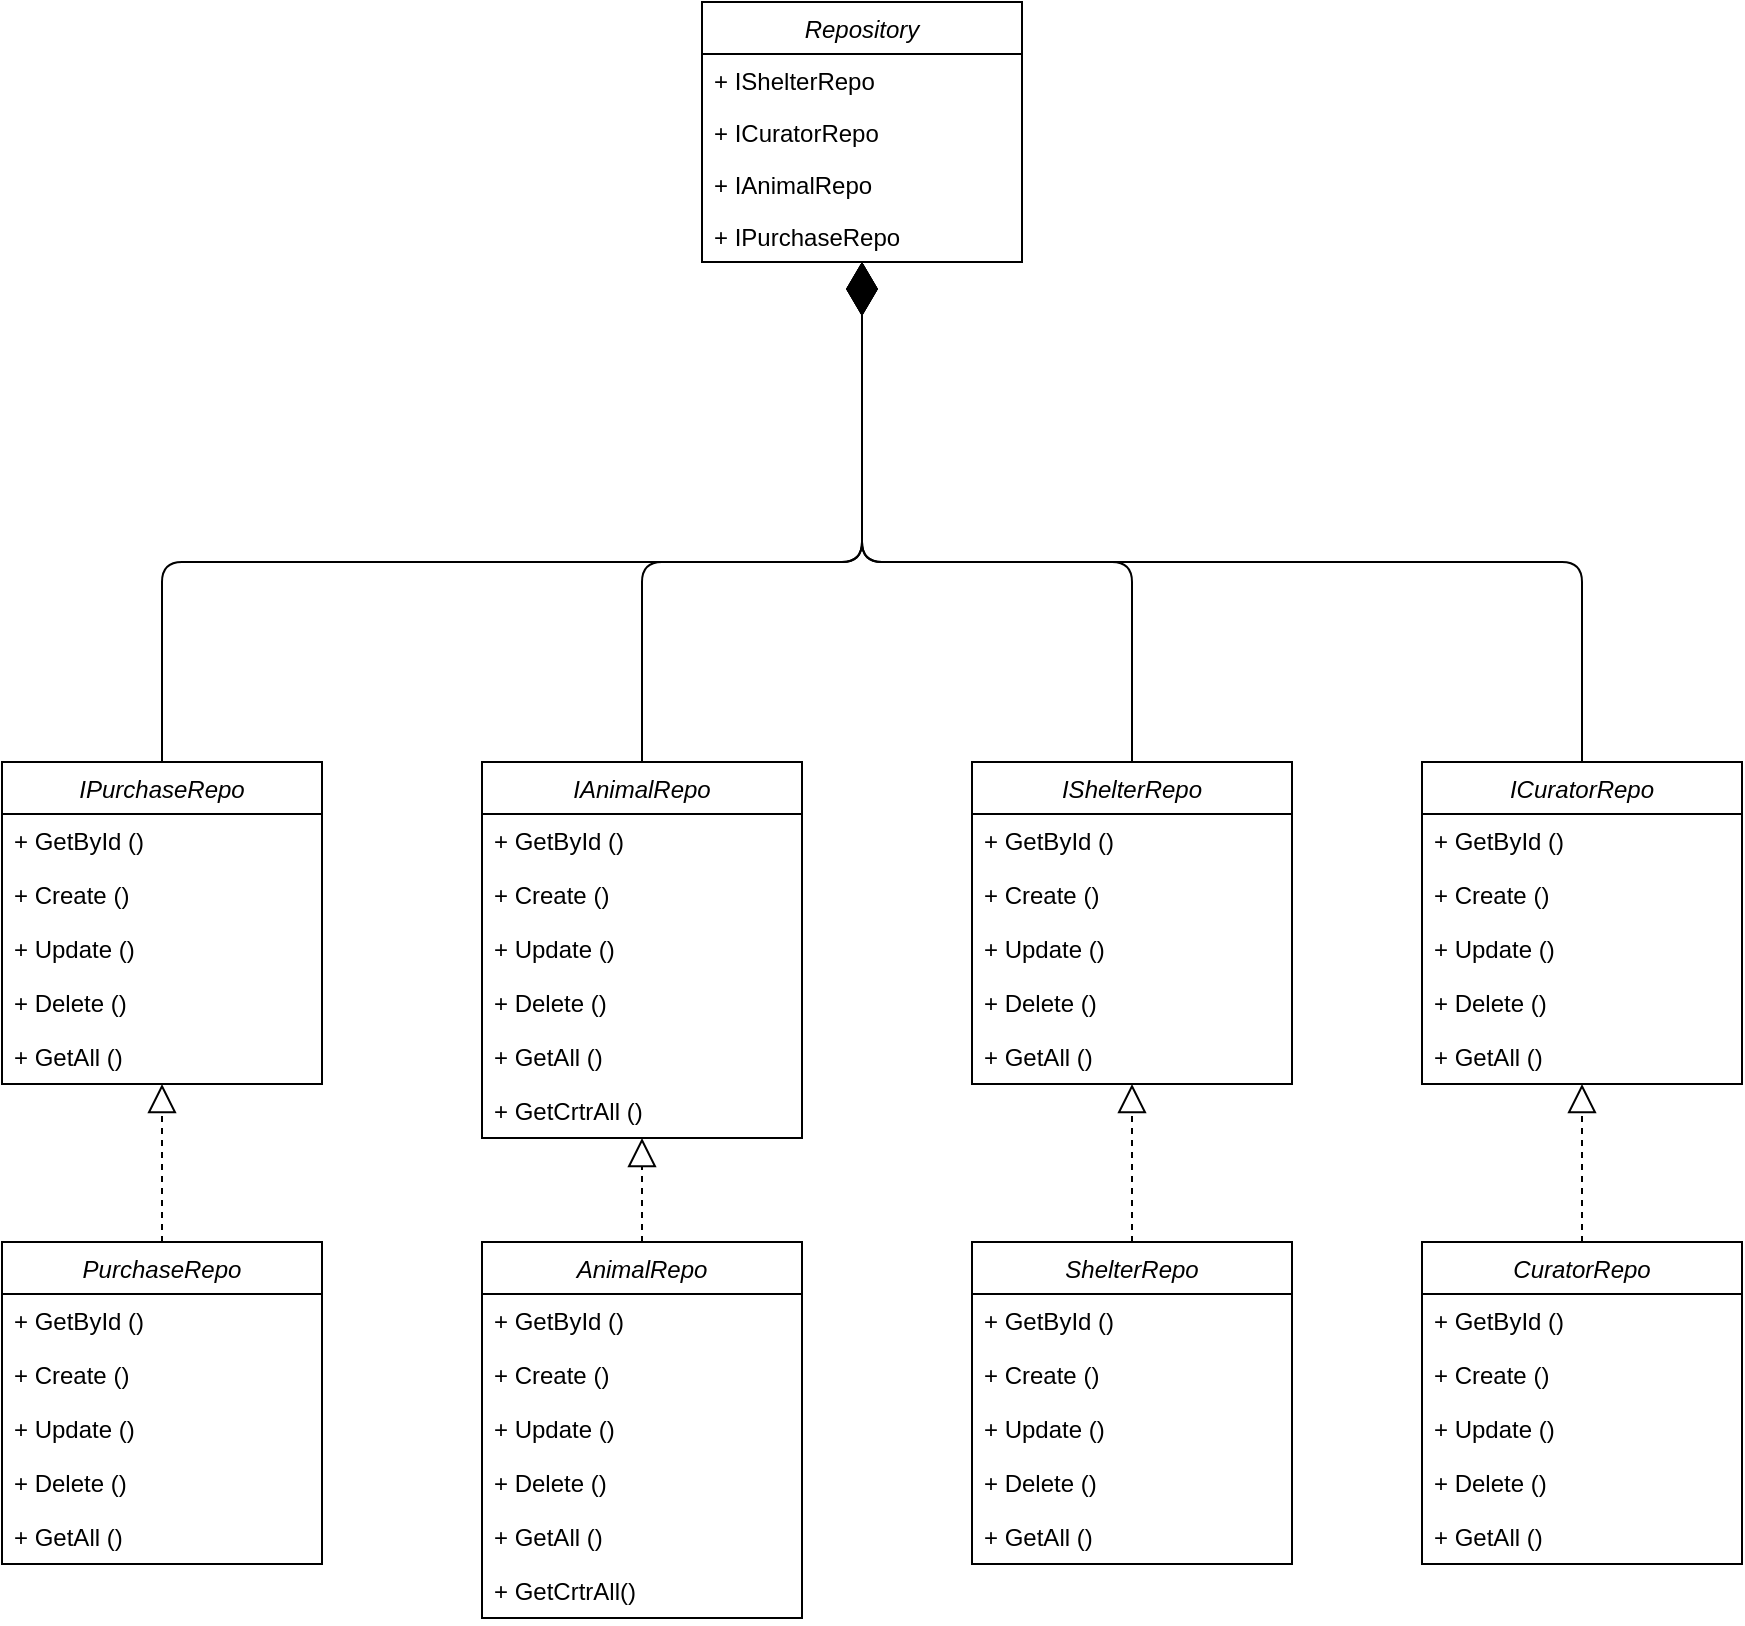 <mxfile version="21.5.0" type="device">
  <diagram id="e6X06jenNM8Ow558dpSg" name="Page-1">
    <mxGraphModel dx="1900" dy="515" grid="1" gridSize="10" guides="1" tooltips="1" connect="1" arrows="1" fold="1" page="1" pageScale="1" pageWidth="850" pageHeight="1100" math="0" shadow="0">
      <root>
        <mxCell id="0" />
        <mxCell id="1" parent="0" />
        <mxCell id="2" value="Repository" style="swimlane;fontStyle=2;align=center;verticalAlign=top;childLayout=stackLayout;horizontal=1;startSize=26;horizontalStack=0;resizeParent=1;resizeLast=0;collapsible=1;marginBottom=0;rounded=0;shadow=0;strokeWidth=1;" parent="1" vertex="1">
          <mxGeometry x="210" y="270" width="160" height="130" as="geometry">
            <mxRectangle x="220" y="120" width="160" height="26" as="alternateBounds" />
          </mxGeometry>
        </mxCell>
        <mxCell id="5" value="+ IShelterRepo" style="text;align=left;verticalAlign=top;spacingLeft=4;spacingRight=4;overflow=hidden;rotatable=0;points=[[0,0.5],[1,0.5]];portConstraint=eastwest;rounded=0;shadow=0;html=0;" parent="2" vertex="1">
          <mxGeometry y="26" width="160" height="26" as="geometry" />
        </mxCell>
        <mxCell id="6" value="+ ICuratorRepo" style="text;align=left;verticalAlign=top;spacingLeft=4;spacingRight=4;overflow=hidden;rotatable=0;points=[[0,0.5],[1,0.5]];portConstraint=eastwest;rounded=0;shadow=0;html=0;" parent="2" vertex="1">
          <mxGeometry y="52" width="160" height="26" as="geometry" />
        </mxCell>
        <mxCell id="7" value="+ IAnimalRepo" style="text;align=left;verticalAlign=top;spacingLeft=4;spacingRight=4;overflow=hidden;rotatable=0;points=[[0,0.5],[1,0.5]];portConstraint=eastwest;rounded=0;shadow=0;html=0;" parent="2" vertex="1">
          <mxGeometry y="78" width="160" height="26" as="geometry" />
        </mxCell>
        <mxCell id="p2hM-GvdUSUydcueN7cy-118" value="+ IPurchaseRepo" style="text;align=left;verticalAlign=top;spacingLeft=4;spacingRight=4;overflow=hidden;rotatable=0;points=[[0,0.5],[1,0.5]];portConstraint=eastwest;rounded=0;shadow=0;html=0;" parent="2" vertex="1">
          <mxGeometry y="104" width="160" height="26" as="geometry" />
        </mxCell>
        <mxCell id="40" value="IShelterRepo" style="swimlane;fontStyle=2;align=center;verticalAlign=top;childLayout=stackLayout;horizontal=1;startSize=26;horizontalStack=0;resizeParent=1;resizeLast=0;collapsible=1;marginBottom=0;rounded=0;shadow=0;strokeWidth=1;" parent="1" vertex="1">
          <mxGeometry x="345" y="650" width="160" height="161" as="geometry">
            <mxRectangle x="220" y="120" width="160" height="26" as="alternateBounds" />
          </mxGeometry>
        </mxCell>
        <mxCell id="41" value="+ GetById ()" style="text;align=left;verticalAlign=top;spacingLeft=4;spacingRight=4;overflow=hidden;rotatable=0;points=[[0,0.5],[1,0.5]];portConstraint=eastwest;rounded=0;shadow=0;html=0;" parent="40" vertex="1">
          <mxGeometry y="26" width="160" height="27" as="geometry" />
        </mxCell>
        <mxCell id="45" value="+ Create ()" style="text;align=left;verticalAlign=top;spacingLeft=4;spacingRight=4;overflow=hidden;rotatable=0;points=[[0,0.5],[1,0.5]];portConstraint=eastwest;rounded=0;shadow=0;html=0;" parent="40" vertex="1">
          <mxGeometry y="53" width="160" height="27" as="geometry" />
        </mxCell>
        <mxCell id="44" value="+ Update ()" style="text;align=left;verticalAlign=top;spacingLeft=4;spacingRight=4;overflow=hidden;rotatable=0;points=[[0,0.5],[1,0.5]];portConstraint=eastwest;rounded=0;shadow=0;html=0;" parent="40" vertex="1">
          <mxGeometry y="80" width="160" height="27" as="geometry" />
        </mxCell>
        <mxCell id="43" value="+ Delete ()" style="text;align=left;verticalAlign=top;spacingLeft=4;spacingRight=4;overflow=hidden;rotatable=0;points=[[0,0.5],[1,0.5]];portConstraint=eastwest;rounded=0;shadow=0;html=0;" parent="40" vertex="1">
          <mxGeometry y="107" width="160" height="27" as="geometry" />
        </mxCell>
        <mxCell id="46" value="+ GetAll ()" style="text;align=left;verticalAlign=top;spacingLeft=4;spacingRight=4;overflow=hidden;rotatable=0;points=[[0,0.5],[1,0.5]];portConstraint=eastwest;rounded=0;shadow=0;html=0;" parent="40" vertex="1">
          <mxGeometry y="134" width="160" height="27" as="geometry" />
        </mxCell>
        <mxCell id="47" value="ShelterRepo" style="swimlane;fontStyle=2;align=center;verticalAlign=top;childLayout=stackLayout;horizontal=1;startSize=26;horizontalStack=0;resizeParent=1;resizeLast=0;collapsible=1;marginBottom=0;rounded=0;shadow=0;strokeWidth=1;" parent="1" vertex="1">
          <mxGeometry x="345" y="890" width="160" height="161" as="geometry">
            <mxRectangle x="220" y="120" width="160" height="26" as="alternateBounds" />
          </mxGeometry>
        </mxCell>
        <mxCell id="53" value="+ GetById ()" style="text;align=left;verticalAlign=top;spacingLeft=4;spacingRight=4;overflow=hidden;rotatable=0;points=[[0,0.5],[1,0.5]];portConstraint=eastwest;rounded=0;shadow=0;html=0;" parent="47" vertex="1">
          <mxGeometry y="26" width="160" height="27" as="geometry" />
        </mxCell>
        <mxCell id="51" value="+ Create ()" style="text;align=left;verticalAlign=top;spacingLeft=4;spacingRight=4;overflow=hidden;rotatable=0;points=[[0,0.5],[1,0.5]];portConstraint=eastwest;rounded=0;shadow=0;html=0;" parent="47" vertex="1">
          <mxGeometry y="53" width="160" height="27" as="geometry" />
        </mxCell>
        <mxCell id="50" value="+ Update ()" style="text;align=left;verticalAlign=top;spacingLeft=4;spacingRight=4;overflow=hidden;rotatable=0;points=[[0,0.5],[1,0.5]];portConstraint=eastwest;rounded=0;shadow=0;html=0;" parent="47" vertex="1">
          <mxGeometry y="80" width="160" height="27" as="geometry" />
        </mxCell>
        <mxCell id="49" value="+ Delete ()" style="text;align=left;verticalAlign=top;spacingLeft=4;spacingRight=4;overflow=hidden;rotatable=0;points=[[0,0.5],[1,0.5]];portConstraint=eastwest;rounded=0;shadow=0;html=0;" parent="47" vertex="1">
          <mxGeometry y="107" width="160" height="27" as="geometry" />
        </mxCell>
        <mxCell id="52" value="+ GetAll ()" style="text;align=left;verticalAlign=top;spacingLeft=4;spacingRight=4;overflow=hidden;rotatable=0;points=[[0,0.5],[1,0.5]];portConstraint=eastwest;rounded=0;shadow=0;html=0;" parent="47" vertex="1">
          <mxGeometry y="134" width="160" height="27" as="geometry" />
        </mxCell>
        <mxCell id="54" value="" style="endArrow=block;dashed=1;endFill=0;endSize=12;html=1;entryX=0.5;entryY=1;entryDx=0;entryDy=0;exitX=0.5;exitY=0;exitDx=0;exitDy=0;" parent="1" source="47" target="40" edge="1">
          <mxGeometry width="160" relative="1" as="geometry">
            <mxPoint x="525" y="920" as="sourcePoint" />
            <mxPoint x="685" y="920" as="targetPoint" />
          </mxGeometry>
        </mxCell>
        <mxCell id="55" value="" style="endArrow=diamondThin;endFill=1;endSize=24;html=1;exitX=0.5;exitY=0;exitDx=0;exitDy=0;entryX=0.5;entryY=1;entryDx=0;entryDy=0;" parent="1" source="40" target="2" edge="1">
          <mxGeometry width="160" relative="1" as="geometry">
            <mxPoint x="500" y="570" as="sourcePoint" />
            <mxPoint x="371" y="440" as="targetPoint" />
            <Array as="points">
              <mxPoint x="425" y="550" />
              <mxPoint x="290" y="550" />
              <mxPoint x="290" y="470" />
            </Array>
          </mxGeometry>
        </mxCell>
        <mxCell id="56" value="ICuratorRepo" style="swimlane;fontStyle=2;align=center;verticalAlign=top;childLayout=stackLayout;horizontal=1;startSize=26;horizontalStack=0;resizeParent=1;resizeLast=0;collapsible=1;marginBottom=0;rounded=0;shadow=0;strokeWidth=1;" parent="1" vertex="1">
          <mxGeometry x="570" y="650" width="160" height="161" as="geometry">
            <mxRectangle x="220" y="120" width="160" height="26" as="alternateBounds" />
          </mxGeometry>
        </mxCell>
        <mxCell id="57" value="+ GetById ()" style="text;align=left;verticalAlign=top;spacingLeft=4;spacingRight=4;overflow=hidden;rotatable=0;points=[[0,0.5],[1,0.5]];portConstraint=eastwest;rounded=0;shadow=0;html=0;" parent="56" vertex="1">
          <mxGeometry y="26" width="160" height="27" as="geometry" />
        </mxCell>
        <mxCell id="61" value="+ Create ()" style="text;align=left;verticalAlign=top;spacingLeft=4;spacingRight=4;overflow=hidden;rotatable=0;points=[[0,0.5],[1,0.5]];portConstraint=eastwest;rounded=0;shadow=0;html=0;" parent="56" vertex="1">
          <mxGeometry y="53" width="160" height="27" as="geometry" />
        </mxCell>
        <mxCell id="60" value="+ Update ()" style="text;align=left;verticalAlign=top;spacingLeft=4;spacingRight=4;overflow=hidden;rotatable=0;points=[[0,0.5],[1,0.5]];portConstraint=eastwest;rounded=0;shadow=0;html=0;" parent="56" vertex="1">
          <mxGeometry y="80" width="160" height="27" as="geometry" />
        </mxCell>
        <mxCell id="59" value="+ Delete ()" style="text;align=left;verticalAlign=top;spacingLeft=4;spacingRight=4;overflow=hidden;rotatable=0;points=[[0,0.5],[1,0.5]];portConstraint=eastwest;rounded=0;shadow=0;html=0;" parent="56" vertex="1">
          <mxGeometry y="107" width="160" height="27" as="geometry" />
        </mxCell>
        <mxCell id="62" value="+ GetAll ()" style="text;align=left;verticalAlign=top;spacingLeft=4;spacingRight=4;overflow=hidden;rotatable=0;points=[[0,0.5],[1,0.5]];portConstraint=eastwest;rounded=0;shadow=0;html=0;" parent="56" vertex="1">
          <mxGeometry y="134" width="160" height="27" as="geometry" />
        </mxCell>
        <mxCell id="63" value="CuratorRepo" style="swimlane;fontStyle=2;align=center;verticalAlign=top;childLayout=stackLayout;horizontal=1;startSize=26;horizontalStack=0;resizeParent=1;resizeLast=0;collapsible=1;marginBottom=0;rounded=0;shadow=0;strokeWidth=1;" parent="1" vertex="1">
          <mxGeometry x="570" y="890" width="160" height="161" as="geometry">
            <mxRectangle x="220" y="120" width="160" height="26" as="alternateBounds" />
          </mxGeometry>
        </mxCell>
        <mxCell id="64" value="+ GetById ()" style="text;align=left;verticalAlign=top;spacingLeft=4;spacingRight=4;overflow=hidden;rotatable=0;points=[[0,0.5],[1,0.5]];portConstraint=eastwest;rounded=0;shadow=0;html=0;" parent="63" vertex="1">
          <mxGeometry y="26" width="160" height="27" as="geometry" />
        </mxCell>
        <mxCell id="68" value="+ Create ()" style="text;align=left;verticalAlign=top;spacingLeft=4;spacingRight=4;overflow=hidden;rotatable=0;points=[[0,0.5],[1,0.5]];portConstraint=eastwest;rounded=0;shadow=0;html=0;" parent="63" vertex="1">
          <mxGeometry y="53" width="160" height="27" as="geometry" />
        </mxCell>
        <mxCell id="67" value="+ Update ()" style="text;align=left;verticalAlign=top;spacingLeft=4;spacingRight=4;overflow=hidden;rotatable=0;points=[[0,0.5],[1,0.5]];portConstraint=eastwest;rounded=0;shadow=0;html=0;" parent="63" vertex="1">
          <mxGeometry y="80" width="160" height="27" as="geometry" />
        </mxCell>
        <mxCell id="66" value="+ Delete ()" style="text;align=left;verticalAlign=top;spacingLeft=4;spacingRight=4;overflow=hidden;rotatable=0;points=[[0,0.5],[1,0.5]];portConstraint=eastwest;rounded=0;shadow=0;html=0;" parent="63" vertex="1">
          <mxGeometry y="107" width="160" height="27" as="geometry" />
        </mxCell>
        <mxCell id="69" value="+ GetAll ()" style="text;align=left;verticalAlign=top;spacingLeft=4;spacingRight=4;overflow=hidden;rotatable=0;points=[[0,0.5],[1,0.5]];portConstraint=eastwest;rounded=0;shadow=0;html=0;" parent="63" vertex="1">
          <mxGeometry y="134" width="160" height="27" as="geometry" />
        </mxCell>
        <mxCell id="70" value="" style="endArrow=block;dashed=1;endFill=0;endSize=12;html=1;entryX=0.5;entryY=1;entryDx=0;entryDy=0;exitX=0.5;exitY=0;exitDx=0;exitDy=0;" parent="1" source="63" target="56" edge="1">
          <mxGeometry width="160" relative="1" as="geometry">
            <mxPoint x="750" y="920" as="sourcePoint" />
            <mxPoint x="910" y="920" as="targetPoint" />
          </mxGeometry>
        </mxCell>
        <mxCell id="71" value="" style="endArrow=diamondThin;endFill=1;endSize=24;html=1;exitX=0.5;exitY=0;exitDx=0;exitDy=0;entryX=0.5;entryY=1;entryDx=0;entryDy=0;" parent="1" source="56" target="2" edge="1">
          <mxGeometry width="160" relative="1" as="geometry">
            <mxPoint x="620" y="520" as="sourcePoint" />
            <mxPoint x="530" y="480" as="targetPoint" />
            <Array as="points">
              <mxPoint x="650" y="550" />
              <mxPoint x="290" y="550" />
            </Array>
          </mxGeometry>
        </mxCell>
        <mxCell id="72" value="IAnimalRepo" style="swimlane;fontStyle=2;align=center;verticalAlign=top;childLayout=stackLayout;horizontal=1;startSize=26;horizontalStack=0;resizeParent=1;resizeLast=0;collapsible=1;marginBottom=0;rounded=0;shadow=0;strokeWidth=1;" parent="1" vertex="1">
          <mxGeometry x="100" y="650" width="160" height="188" as="geometry">
            <mxRectangle x="220" y="120" width="160" height="26" as="alternateBounds" />
          </mxGeometry>
        </mxCell>
        <mxCell id="78" value="+ GetById ()" style="text;align=left;verticalAlign=top;spacingLeft=4;spacingRight=4;overflow=hidden;rotatable=0;points=[[0,0.5],[1,0.5]];portConstraint=eastwest;rounded=0;shadow=0;html=0;" parent="72" vertex="1">
          <mxGeometry y="26" width="160" height="27" as="geometry" />
        </mxCell>
        <mxCell id="76" value="+ Create ()" style="text;align=left;verticalAlign=top;spacingLeft=4;spacingRight=4;overflow=hidden;rotatable=0;points=[[0,0.5],[1,0.5]];portConstraint=eastwest;rounded=0;shadow=0;html=0;" parent="72" vertex="1">
          <mxGeometry y="53" width="160" height="27" as="geometry" />
        </mxCell>
        <mxCell id="75" value="+ Update ()" style="text;align=left;verticalAlign=top;spacingLeft=4;spacingRight=4;overflow=hidden;rotatable=0;points=[[0,0.5],[1,0.5]];portConstraint=eastwest;rounded=0;shadow=0;html=0;" parent="72" vertex="1">
          <mxGeometry y="80" width="160" height="27" as="geometry" />
        </mxCell>
        <mxCell id="74" value="+ Delete ()" style="text;align=left;verticalAlign=top;spacingLeft=4;spacingRight=4;overflow=hidden;rotatable=0;points=[[0,0.5],[1,0.5]];portConstraint=eastwest;rounded=0;shadow=0;html=0;" parent="72" vertex="1">
          <mxGeometry y="107" width="160" height="27" as="geometry" />
        </mxCell>
        <mxCell id="77" value="+ GetAll ()" style="text;align=left;verticalAlign=top;spacingLeft=4;spacingRight=4;overflow=hidden;rotatable=0;points=[[0,0.5],[1,0.5]];portConstraint=eastwest;rounded=0;shadow=0;html=0;" parent="72" vertex="1">
          <mxGeometry y="134" width="160" height="27" as="geometry" />
        </mxCell>
        <mxCell id="cH7xtkZahAQDx5wF-E2J-87" value="+ GetCrtrAll ()" style="text;align=left;verticalAlign=top;spacingLeft=4;spacingRight=4;overflow=hidden;rotatable=0;points=[[0,0.5],[1,0.5]];portConstraint=eastwest;rounded=0;shadow=0;html=0;" vertex="1" parent="72">
          <mxGeometry y="161" width="160" height="27" as="geometry" />
        </mxCell>
        <mxCell id="79" value="AnimalRepo" style="swimlane;fontStyle=2;align=center;verticalAlign=top;childLayout=stackLayout;horizontal=1;startSize=26;horizontalStack=0;resizeParent=1;resizeLast=0;collapsible=1;marginBottom=0;rounded=0;shadow=0;strokeWidth=1;" parent="1" vertex="1">
          <mxGeometry x="100" y="890" width="160" height="188" as="geometry">
            <mxRectangle x="220" y="120" width="160" height="26" as="alternateBounds" />
          </mxGeometry>
        </mxCell>
        <mxCell id="85" value="+ GetById ()" style="text;align=left;verticalAlign=top;spacingLeft=4;spacingRight=4;overflow=hidden;rotatable=0;points=[[0,0.5],[1,0.5]];portConstraint=eastwest;rounded=0;shadow=0;html=0;" parent="79" vertex="1">
          <mxGeometry y="26" width="160" height="27" as="geometry" />
        </mxCell>
        <mxCell id="83" value="+ Create ()" style="text;align=left;verticalAlign=top;spacingLeft=4;spacingRight=4;overflow=hidden;rotatable=0;points=[[0,0.5],[1,0.5]];portConstraint=eastwest;rounded=0;shadow=0;html=0;" parent="79" vertex="1">
          <mxGeometry y="53" width="160" height="27" as="geometry" />
        </mxCell>
        <mxCell id="82" value="+ Update ()" style="text;align=left;verticalAlign=top;spacingLeft=4;spacingRight=4;overflow=hidden;rotatable=0;points=[[0,0.5],[1,0.5]];portConstraint=eastwest;rounded=0;shadow=0;html=0;" parent="79" vertex="1">
          <mxGeometry y="80" width="160" height="27" as="geometry" />
        </mxCell>
        <mxCell id="81" value="+ Delete ()" style="text;align=left;verticalAlign=top;spacingLeft=4;spacingRight=4;overflow=hidden;rotatable=0;points=[[0,0.5],[1,0.5]];portConstraint=eastwest;rounded=0;shadow=0;html=0;" parent="79" vertex="1">
          <mxGeometry y="107" width="160" height="27" as="geometry" />
        </mxCell>
        <mxCell id="84" value="+ GetAll ()" style="text;align=left;verticalAlign=top;spacingLeft=4;spacingRight=4;overflow=hidden;rotatable=0;points=[[0,0.5],[1,0.5]];portConstraint=eastwest;rounded=0;shadow=0;html=0;" parent="79" vertex="1">
          <mxGeometry y="134" width="160" height="27" as="geometry" />
        </mxCell>
        <mxCell id="cH7xtkZahAQDx5wF-E2J-88" value="+ GetCrtrAll()" style="text;align=left;verticalAlign=top;spacingLeft=4;spacingRight=4;overflow=hidden;rotatable=0;points=[[0,0.5],[1,0.5]];portConstraint=eastwest;rounded=0;shadow=0;html=0;" vertex="1" parent="79">
          <mxGeometry y="161" width="160" height="27" as="geometry" />
        </mxCell>
        <mxCell id="86" value="" style="endArrow=block;dashed=1;endFill=0;endSize=12;html=1;entryX=0.5;entryY=1;entryDx=0;entryDy=0;exitX=0.5;exitY=0;exitDx=0;exitDy=0;" parent="1" source="79" target="72" edge="1">
          <mxGeometry width="160" relative="1" as="geometry">
            <mxPoint x="280" y="910" as="sourcePoint" />
            <mxPoint x="440" y="910" as="targetPoint" />
          </mxGeometry>
        </mxCell>
        <mxCell id="87" value="" style="endArrow=diamondThin;endFill=1;endSize=24;html=1;exitX=0.5;exitY=0;exitDx=0;exitDy=0;entryX=0.5;entryY=1;entryDx=0;entryDy=0;" parent="1" source="72" target="2" edge="1">
          <mxGeometry width="160" relative="1" as="geometry">
            <mxPoint x="740" y="510" as="sourcePoint" />
            <mxPoint x="340" y="480" as="targetPoint" />
            <Array as="points">
              <mxPoint x="180" y="550" />
              <mxPoint x="290" y="550" />
            </Array>
          </mxGeometry>
        </mxCell>
        <mxCell id="p2hM-GvdUSUydcueN7cy-90" value="IPurchaseRepo" style="swimlane;fontStyle=2;align=center;verticalAlign=top;childLayout=stackLayout;horizontal=1;startSize=26;horizontalStack=0;resizeParent=1;resizeLast=0;collapsible=1;marginBottom=0;rounded=0;shadow=0;strokeWidth=1;" parent="1" vertex="1">
          <mxGeometry x="-140" y="650" width="160" height="161" as="geometry">
            <mxRectangle x="220" y="120" width="160" height="26" as="alternateBounds" />
          </mxGeometry>
        </mxCell>
        <mxCell id="p2hM-GvdUSUydcueN7cy-91" value="+ GetById ()" style="text;align=left;verticalAlign=top;spacingLeft=4;spacingRight=4;overflow=hidden;rotatable=0;points=[[0,0.5],[1,0.5]];portConstraint=eastwest;rounded=0;shadow=0;html=0;" parent="p2hM-GvdUSUydcueN7cy-90" vertex="1">
          <mxGeometry y="26" width="160" height="27" as="geometry" />
        </mxCell>
        <mxCell id="p2hM-GvdUSUydcueN7cy-92" value="+ Create ()" style="text;align=left;verticalAlign=top;spacingLeft=4;spacingRight=4;overflow=hidden;rotatable=0;points=[[0,0.5],[1,0.5]];portConstraint=eastwest;rounded=0;shadow=0;html=0;" parent="p2hM-GvdUSUydcueN7cy-90" vertex="1">
          <mxGeometry y="53" width="160" height="27" as="geometry" />
        </mxCell>
        <mxCell id="p2hM-GvdUSUydcueN7cy-93" value="+ Update ()" style="text;align=left;verticalAlign=top;spacingLeft=4;spacingRight=4;overflow=hidden;rotatable=0;points=[[0,0.5],[1,0.5]];portConstraint=eastwest;rounded=0;shadow=0;html=0;" parent="p2hM-GvdUSUydcueN7cy-90" vertex="1">
          <mxGeometry y="80" width="160" height="27" as="geometry" />
        </mxCell>
        <mxCell id="p2hM-GvdUSUydcueN7cy-94" value="+ Delete ()" style="text;align=left;verticalAlign=top;spacingLeft=4;spacingRight=4;overflow=hidden;rotatable=0;points=[[0,0.5],[1,0.5]];portConstraint=eastwest;rounded=0;shadow=0;html=0;" parent="p2hM-GvdUSUydcueN7cy-90" vertex="1">
          <mxGeometry y="107" width="160" height="27" as="geometry" />
        </mxCell>
        <mxCell id="p2hM-GvdUSUydcueN7cy-95" value="+ GetAll ()" style="text;align=left;verticalAlign=top;spacingLeft=4;spacingRight=4;overflow=hidden;rotatable=0;points=[[0,0.5],[1,0.5]];portConstraint=eastwest;rounded=0;shadow=0;html=0;" parent="p2hM-GvdUSUydcueN7cy-90" vertex="1">
          <mxGeometry y="134" width="160" height="27" as="geometry" />
        </mxCell>
        <mxCell id="p2hM-GvdUSUydcueN7cy-96" value="PurchaseRepo" style="swimlane;fontStyle=2;align=center;verticalAlign=top;childLayout=stackLayout;horizontal=1;startSize=26;horizontalStack=0;resizeParent=1;resizeLast=0;collapsible=1;marginBottom=0;rounded=0;shadow=0;strokeWidth=1;" parent="1" vertex="1">
          <mxGeometry x="-140" y="890" width="160" height="161" as="geometry">
            <mxRectangle x="220" y="120" width="160" height="26" as="alternateBounds" />
          </mxGeometry>
        </mxCell>
        <mxCell id="p2hM-GvdUSUydcueN7cy-97" value="+ GetById ()" style="text;align=left;verticalAlign=top;spacingLeft=4;spacingRight=4;overflow=hidden;rotatable=0;points=[[0,0.5],[1,0.5]];portConstraint=eastwest;rounded=0;shadow=0;html=0;" parent="p2hM-GvdUSUydcueN7cy-96" vertex="1">
          <mxGeometry y="26" width="160" height="27" as="geometry" />
        </mxCell>
        <mxCell id="p2hM-GvdUSUydcueN7cy-98" value="+ Create ()" style="text;align=left;verticalAlign=top;spacingLeft=4;spacingRight=4;overflow=hidden;rotatable=0;points=[[0,0.5],[1,0.5]];portConstraint=eastwest;rounded=0;shadow=0;html=0;" parent="p2hM-GvdUSUydcueN7cy-96" vertex="1">
          <mxGeometry y="53" width="160" height="27" as="geometry" />
        </mxCell>
        <mxCell id="p2hM-GvdUSUydcueN7cy-99" value="+ Update ()" style="text;align=left;verticalAlign=top;spacingLeft=4;spacingRight=4;overflow=hidden;rotatable=0;points=[[0,0.5],[1,0.5]];portConstraint=eastwest;rounded=0;shadow=0;html=0;" parent="p2hM-GvdUSUydcueN7cy-96" vertex="1">
          <mxGeometry y="80" width="160" height="27" as="geometry" />
        </mxCell>
        <mxCell id="p2hM-GvdUSUydcueN7cy-100" value="+ Delete ()" style="text;align=left;verticalAlign=top;spacingLeft=4;spacingRight=4;overflow=hidden;rotatable=0;points=[[0,0.5],[1,0.5]];portConstraint=eastwest;rounded=0;shadow=0;html=0;" parent="p2hM-GvdUSUydcueN7cy-96" vertex="1">
          <mxGeometry y="107" width="160" height="27" as="geometry" />
        </mxCell>
        <mxCell id="p2hM-GvdUSUydcueN7cy-101" value="+ GetAll ()" style="text;align=left;verticalAlign=top;spacingLeft=4;spacingRight=4;overflow=hidden;rotatable=0;points=[[0,0.5],[1,0.5]];portConstraint=eastwest;rounded=0;shadow=0;html=0;" parent="p2hM-GvdUSUydcueN7cy-96" vertex="1">
          <mxGeometry y="134" width="160" height="27" as="geometry" />
        </mxCell>
        <mxCell id="p2hM-GvdUSUydcueN7cy-102" value="" style="endArrow=block;dashed=1;endFill=0;endSize=12;html=1;entryX=0.5;entryY=1;entryDx=0;entryDy=0;exitX=0.5;exitY=0;exitDx=0;exitDy=0;" parent="1" source="p2hM-GvdUSUydcueN7cy-96" target="p2hM-GvdUSUydcueN7cy-90" edge="1">
          <mxGeometry width="160" relative="1" as="geometry">
            <mxPoint x="40" y="910" as="sourcePoint" />
            <mxPoint x="200" y="910" as="targetPoint" />
          </mxGeometry>
        </mxCell>
        <mxCell id="p2hM-GvdUSUydcueN7cy-103" value="" style="endArrow=diamondThin;endFill=1;endSize=24;html=1;exitX=0.5;exitY=0;exitDx=0;exitDy=0;entryX=0.5;entryY=1;entryDx=0;entryDy=0;" parent="1" source="p2hM-GvdUSUydcueN7cy-90" target="2" edge="1">
          <mxGeometry width="160" relative="1" as="geometry">
            <mxPoint x="500" y="510" as="sourcePoint" />
            <mxPoint x="130" y="430" as="targetPoint" />
            <Array as="points">
              <mxPoint x="-60" y="550" />
              <mxPoint x="290" y="550" />
            </Array>
          </mxGeometry>
        </mxCell>
      </root>
    </mxGraphModel>
  </diagram>
</mxfile>
